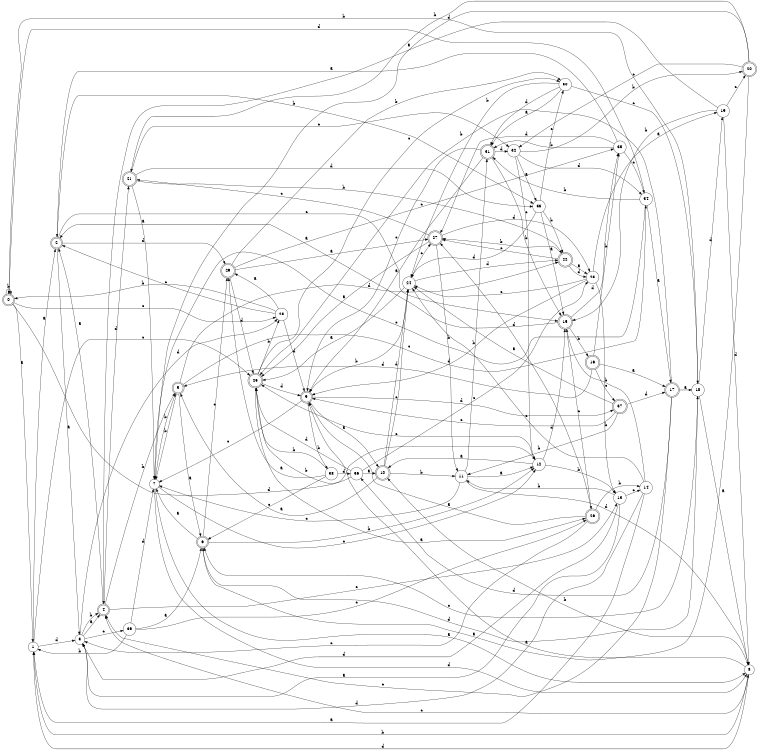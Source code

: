 digraph n32_5 {
__start0 [label="" shape="none"];

rankdir=LR;
size="8,5";

s0 [style="rounded,filled", color="black", fillcolor="white" shape="doublecircle", label="0"];
s1 [style="filled", color="black", fillcolor="white" shape="circle", label="1"];
s2 [style="rounded,filled", color="black", fillcolor="white" shape="doublecircle", label="2"];
s3 [style="filled", color="black", fillcolor="white" shape="circle", label="3"];
s4 [style="rounded,filled", color="black", fillcolor="white" shape="doublecircle", label="4"];
s5 [style="rounded,filled", color="black", fillcolor="white" shape="doublecircle", label="5"];
s6 [style="rounded,filled", color="black", fillcolor="white" shape="doublecircle", label="6"];
s7 [style="filled", color="black", fillcolor="white" shape="circle", label="7"];
s8 [style="filled", color="black", fillcolor="white" shape="circle", label="8"];
s9 [style="rounded,filled", color="black", fillcolor="white" shape="doublecircle", label="9"];
s10 [style="rounded,filled", color="black", fillcolor="white" shape="doublecircle", label="10"];
s11 [style="filled", color="black", fillcolor="white" shape="circle", label="11"];
s12 [style="filled", color="black", fillcolor="white" shape="circle", label="12"];
s13 [style="filled", color="black", fillcolor="white" shape="circle", label="13"];
s14 [style="filled", color="black", fillcolor="white" shape="circle", label="14"];
s15 [style="rounded,filled", color="black", fillcolor="white" shape="doublecircle", label="15"];
s16 [style="rounded,filled", color="black", fillcolor="white" shape="doublecircle", label="16"];
s17 [style="rounded,filled", color="black", fillcolor="white" shape="doublecircle", label="17"];
s18 [style="filled", color="black", fillcolor="white" shape="circle", label="18"];
s19 [style="filled", color="black", fillcolor="white" shape="circle", label="19"];
s20 [style="rounded,filled", color="black", fillcolor="white" shape="doublecircle", label="20"];
s21 [style="rounded,filled", color="black", fillcolor="white" shape="doublecircle", label="21"];
s22 [style="rounded,filled", color="black", fillcolor="white" shape="doublecircle", label="22"];
s23 [style="filled", color="black", fillcolor="white" shape="circle", label="23"];
s24 [style="filled", color="black", fillcolor="white" shape="circle", label="24"];
s25 [style="rounded,filled", color="black", fillcolor="white" shape="doublecircle", label="25"];
s26 [style="rounded,filled", color="black", fillcolor="white" shape="doublecircle", label="26"];
s27 [style="rounded,filled", color="black", fillcolor="white" shape="doublecircle", label="27"];
s28 [style="filled", color="black", fillcolor="white" shape="circle", label="28"];
s29 [style="rounded,filled", color="black", fillcolor="white" shape="doublecircle", label="29"];
s30 [style="filled", color="black", fillcolor="white" shape="circle", label="30"];
s31 [style="rounded,filled", color="black", fillcolor="white" shape="doublecircle", label="31"];
s32 [style="filled", color="black", fillcolor="white" shape="circle", label="32"];
s33 [style="filled", color="black", fillcolor="white" shape="circle", label="33"];
s34 [style="filled", color="black", fillcolor="white" shape="circle", label="34"];
s35 [style="filled", color="black", fillcolor="white" shape="circle", label="35"];
s36 [style="filled", color="black", fillcolor="white" shape="circle", label="36"];
s37 [style="rounded,filled", color="black", fillcolor="white" shape="doublecircle", label="37"];
s38 [style="filled", color="black", fillcolor="white" shape="circle", label="38"];
s39 [style="filled", color="black", fillcolor="white" shape="circle", label="39"];
s0 -> s1 [label="a"];
s0 -> s0 [label="b"];
s0 -> s28 [label="c"];
s0 -> s12 [label="d"];
s1 -> s2 [label="a"];
s1 -> s8 [label="b"];
s1 -> s25 [label="c"];
s1 -> s3 [label="d"];
s2 -> s3 [label="a"];
s2 -> s33 [label="b"];
s2 -> s15 [label="c"];
s2 -> s29 [label="d"];
s3 -> s4 [label="a"];
s3 -> s4 [label="b"];
s3 -> s39 [label="c"];
s3 -> s28 [label="d"];
s4 -> s2 [label="a"];
s4 -> s5 [label="b"];
s4 -> s13 [label="c"];
s4 -> s21 [label="d"];
s5 -> s6 [label="a"];
s5 -> s7 [label="b"];
s5 -> s34 [label="c"];
s5 -> s22 [label="d"];
s6 -> s7 [label="a"];
s6 -> s12 [label="b"];
s6 -> s29 [label="c"];
s6 -> s18 [label="d"];
s7 -> s8 [label="a"];
s7 -> s5 [label="b"];
s7 -> s12 [label="c"];
s7 -> s8 [label="d"];
s8 -> s9 [label="a"];
s8 -> s10 [label="b"];
s8 -> s4 [label="c"];
s8 -> s1 [label="d"];
s9 -> s10 [label="a"];
s9 -> s38 [label="b"];
s9 -> s7 [label="c"];
s9 -> s37 [label="d"];
s10 -> s5 [label="a"];
s10 -> s11 [label="b"];
s10 -> s24 [label="c"];
s10 -> s24 [label="d"];
s11 -> s12 [label="a"];
s11 -> s31 [label="b"];
s11 -> s7 [label="c"];
s11 -> s8 [label="d"];
s12 -> s10 [label="a"];
s12 -> s13 [label="b"];
s12 -> s25 [label="c"];
s12 -> s15 [label="d"];
s13 -> s3 [label="a"];
s13 -> s11 [label="b"];
s13 -> s14 [label="c"];
s13 -> s3 [label="d"];
s14 -> s1 [label="a"];
s14 -> s15 [label="b"];
s14 -> s24 [label="c"];
s14 -> s3 [label="d"];
s15 -> s2 [label="a"];
s15 -> s16 [label="b"];
s15 -> s26 [label="c"];
s15 -> s35 [label="d"];
s16 -> s17 [label="a"];
s16 -> s35 [label="b"];
s16 -> s37 [label="c"];
s16 -> s5 [label="d"];
s17 -> s18 [label="a"];
s17 -> s25 [label="b"];
s17 -> s4 [label="c"];
s17 -> s36 [label="d"];
s18 -> s8 [label="a"];
s18 -> s0 [label="b"];
s18 -> s6 [label="c"];
s18 -> s19 [label="d"];
s19 -> s4 [label="a"];
s19 -> s15 [label="b"];
s19 -> s20 [label="c"];
s19 -> s8 [label="d"];
s20 -> s6 [label="a"];
s20 -> s21 [label="b"];
s20 -> s32 [label="c"];
s20 -> s7 [label="d"];
s21 -> s7 [label="a"];
s21 -> s22 [label="b"];
s21 -> s32 [label="c"];
s21 -> s33 [label="d"];
s22 -> s23 [label="a"];
s22 -> s27 [label="b"];
s22 -> s27 [label="c"];
s22 -> s23 [label="d"];
s23 -> s19 [label="a"];
s23 -> s13 [label="b"];
s23 -> s24 [label="c"];
s23 -> s9 [label="d"];
s24 -> s25 [label="a"];
s24 -> s9 [label="b"];
s24 -> s27 [label="c"];
s24 -> s22 [label="d"];
s25 -> s26 [label="a"];
s25 -> s28 [label="b"];
s25 -> s30 [label="c"];
s25 -> s9 [label="d"];
s26 -> s9 [label="a"];
s26 -> s14 [label="b"];
s26 -> s3 [label="c"];
s26 -> s27 [label="d"];
s27 -> s25 [label="a"];
s27 -> s11 [label="b"];
s27 -> s21 [label="c"];
s27 -> s23 [label="d"];
s28 -> s29 [label="a"];
s28 -> s0 [label="b"];
s28 -> s2 [label="c"];
s28 -> s9 [label="d"];
s29 -> s27 [label="a"];
s29 -> s30 [label="b"];
s29 -> s35 [label="c"];
s29 -> s25 [label="d"];
s30 -> s31 [label="a"];
s30 -> s24 [label="b"];
s30 -> s18 [label="c"];
s30 -> s31 [label="d"];
s31 -> s9 [label="a"];
s31 -> s15 [label="b"];
s31 -> s9 [label="c"];
s31 -> s32 [label="d"];
s32 -> s33 [label="a"];
s32 -> s20 [label="b"];
s32 -> s12 [label="c"];
s32 -> s34 [label="d"];
s33 -> s15 [label="a"];
s33 -> s22 [label="b"];
s33 -> s30 [label="c"];
s33 -> s24 [label="d"];
s34 -> s17 [label="a"];
s34 -> s31 [label="b"];
s34 -> s7 [label="c"];
s34 -> s0 [label="d"];
s35 -> s2 [label="a"];
s35 -> s31 [label="b"];
s35 -> s34 [label="c"];
s35 -> s27 [label="d"];
s36 -> s10 [label="a"];
s36 -> s25 [label="b"];
s36 -> s23 [label="c"];
s36 -> s25 [label="d"];
s37 -> s24 [label="a"];
s37 -> s11 [label="b"];
s37 -> s9 [label="c"];
s37 -> s17 [label="d"];
s38 -> s29 [label="a"];
s38 -> s25 [label="b"];
s38 -> s6 [label="c"];
s38 -> s36 [label="d"];
s39 -> s6 [label="a"];
s39 -> s1 [label="b"];
s39 -> s26 [label="c"];
s39 -> s7 [label="d"];

}